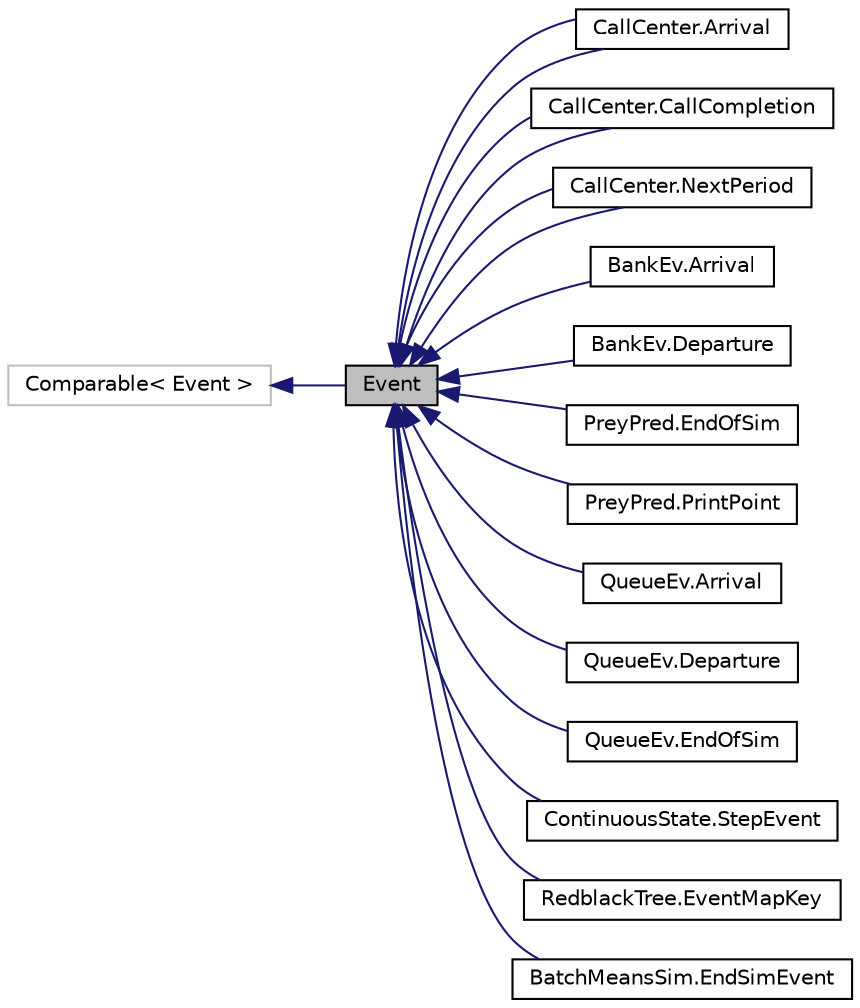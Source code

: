 digraph "Event"
{
 // INTERACTIVE_SVG=YES
  bgcolor="transparent";
  edge [fontname="Helvetica",fontsize="10",labelfontname="Helvetica",labelfontsize="10"];
  node [fontname="Helvetica",fontsize="10",shape=record];
  rankdir="LR";
  Node0 [label="Event",height=0.2,width=0.4,color="black", fillcolor="grey75", style="filled", fontcolor="black"];
  Node1 -> Node0 [dir="back",color="midnightblue",fontsize="10",style="solid",fontname="Helvetica"];
  Node1 [label="Comparable\< Event \>",height=0.2,width=0.4,color="grey75"];
  Node0 -> Node2 [dir="back",color="midnightblue",fontsize="10",style="solid",fontname="Helvetica"];
  Node2 [label="CallCenter.Arrival",height=0.2,width=0.4,color="black",URL="$de/dd6/classift6561examples_1_1CallCenter_1_1Arrival.html"];
  Node0 -> Node3 [dir="back",color="midnightblue",fontsize="10",style="solid",fontname="Helvetica"];
  Node3 [label="CallCenter.CallCompletion",height=0.2,width=0.4,color="black",URL="$d7/df3/classift6561examples_1_1CallCenter_1_1CallCompletion.html"];
  Node0 -> Node4 [dir="back",color="midnightblue",fontsize="10",style="solid",fontname="Helvetica"];
  Node4 [label="CallCenter.NextPeriod",height=0.2,width=0.4,color="black",URL="$d0/de6/classift6561examples_1_1CallCenter_1_1NextPeriod.html"];
  Node0 -> Node5 [dir="back",color="midnightblue",fontsize="10",style="solid",fontname="Helvetica"];
  Node5 [label="BankEv.Arrival",height=0.2,width=0.4,color="black",URL="$d1/d31/classtutorial_1_1BankEv_1_1Arrival.html"];
  Node0 -> Node6 [dir="back",color="midnightblue",fontsize="10",style="solid",fontname="Helvetica"];
  Node6 [label="BankEv.Departure",height=0.2,width=0.4,color="black",URL="$d3/dc9/classtutorial_1_1BankEv_1_1Departure.html"];
  Node0 -> Node2 [dir="back",color="midnightblue",fontsize="10",style="solid",fontname="Helvetica"];
  Node0 -> Node3 [dir="back",color="midnightblue",fontsize="10",style="solid",fontname="Helvetica"];
  Node0 -> Node4 [dir="back",color="midnightblue",fontsize="10",style="solid",fontname="Helvetica"];
  Node0 -> Node7 [dir="back",color="midnightblue",fontsize="10",style="solid",fontname="Helvetica"];
  Node7 [label="PreyPred.EndOfSim",height=0.2,width=0.4,color="black",URL="$d0/de0/classtutorial_1_1PreyPred_1_1EndOfSim.html"];
  Node0 -> Node8 [dir="back",color="midnightblue",fontsize="10",style="solid",fontname="Helvetica"];
  Node8 [label="PreyPred.PrintPoint",height=0.2,width=0.4,color="black",URL="$d7/d63/classtutorial_1_1PreyPred_1_1PrintPoint.html"];
  Node0 -> Node9 [dir="back",color="midnightblue",fontsize="10",style="solid",fontname="Helvetica"];
  Node9 [label="QueueEv.Arrival",height=0.2,width=0.4,color="black",URL="$d0/d40/classtutorial_1_1QueueEv_1_1Arrival.html"];
  Node0 -> Node10 [dir="back",color="midnightblue",fontsize="10",style="solid",fontname="Helvetica"];
  Node10 [label="QueueEv.Departure",height=0.2,width=0.4,color="black",URL="$d6/d89/classtutorial_1_1QueueEv_1_1Departure.html"];
  Node0 -> Node11 [dir="back",color="midnightblue",fontsize="10",style="solid",fontname="Helvetica"];
  Node11 [label="QueueEv.EndOfSim",height=0.2,width=0.4,color="black",URL="$d6/d0f/classtutorial_1_1QueueEv_1_1EndOfSim.html"];
  Node0 -> Node12 [dir="back",color="midnightblue",fontsize="10",style="solid",fontname="Helvetica"];
  Node12 [label="ContinuousState.StepEvent",height=0.2,width=0.4,color="black",URL="$d7/d94/classumontreal_1_1ssj_1_1simevents_1_1ContinuousState_1_1StepEvent.html"];
  Node0 -> Node13 [dir="back",color="midnightblue",fontsize="10",style="solid",fontname="Helvetica"];
  Node13 [label="RedblackTree.EventMapKey",height=0.2,width=0.4,color="black",URL="$d0/d34/classumontreal_1_1ssj_1_1simevents_1_1eventlist_1_1RedblackTree_1_1EventMapKey.html"];
  Node0 -> Node14 [dir="back",color="midnightblue",fontsize="10",style="solid",fontname="Helvetica"];
  Node14 [label="BatchMeansSim.EndSimEvent",height=0.2,width=0.4,color="black",URL="$d7/d9a/classumontreal_1_1ssj_1_1simexp_1_1BatchMeansSim_1_1EndSimEvent.html"];
}
